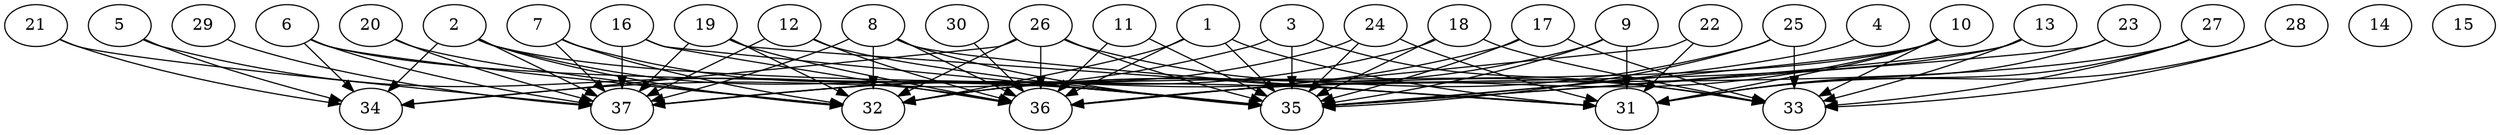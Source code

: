 // DAG (tier=3-complex, mode=compute, n=37, ccr=0.498, fat=0.857, density=0.668, regular=0.231, jump=0.228, mindata=1048576, maxdata=16777216)
// DAG automatically generated by daggen at Sun Aug 24 16:33:34 2025
// /home/ermia/Project/Environments/daggen/bin/daggen --dot --ccr 0.498 --fat 0.857 --regular 0.231 --density 0.668 --jump 0.228 --mindata 1048576 --maxdata 16777216 -n 37 
digraph G {
  1 [size="1709596856266881236992", alpha="0.00", expect_size="854798428133440618496"]
  1 -> 31 [size ="1143806237868032"]
  1 -> 32 [size ="1143806237868032"]
  1 -> 35 [size ="1143806237868032"]
  1 -> 36 [size ="1143806237868032"]
  2 [size="1327076136544395008", alpha="0.07", expect_size="663538068272197504"]
  2 -> 31 [size ="704466038816768"]
  2 -> 32 [size ="704466038816768"]
  2 -> 34 [size ="704466038816768"]
  2 -> 35 [size ="704466038816768"]
  2 -> 37 [size ="704466038816768"]
  3 [size="11386805860464312", alpha="0.11", expect_size="5693402930232156"]
  3 -> 33 [size ="919742424547328"]
  3 -> 34 [size ="919742424547328"]
  3 -> 35 [size ="919742424547328"]
  4 [size="69152843711294752", alpha="0.15", expect_size="34576421855647376"]
  4 -> 35 [size ="30378580508672"]
  5 [size="226520503128684494848", alpha="0.17", expect_size="113260251564342247424"]
  5 -> 34 [size ="297277243523072"]
  5 -> 36 [size ="297277243523072"]
  6 [size="673238508298668343296", alpha="0.07", expect_size="336619254149334171648"]
  6 -> 32 [size ="614519902568448"]
  6 -> 34 [size ="614519902568448"]
  6 -> 35 [size ="614519902568448"]
  6 -> 37 [size ="614519902568448"]
  7 [size="23149893517570248", alpha="0.01", expect_size="11574946758785124"]
  7 -> 32 [size ="2163350540648448"]
  7 -> 35 [size ="2163350540648448"]
  7 -> 37 [size ="2163350540648448"]
  8 [size="670564695266116480", alpha="0.05", expect_size="335282347633058240"]
  8 -> 31 [size ="803341722451968"]
  8 -> 32 [size ="803341722451968"]
  8 -> 35 [size ="803341722451968"]
  8 -> 36 [size ="803341722451968"]
  8 -> 37 [size ="803341722451968"]
  9 [size="96458921193635120", alpha="0.14", expect_size="48229460596817560"]
  9 -> 31 [size ="132411903967232"]
  9 -> 32 [size ="132411903967232"]
  9 -> 35 [size ="132411903967232"]
  10 [size="21379261043543240", alpha="0.07", expect_size="10689630521771620"]
  10 -> 31 [size ="1277173293907968"]
  10 -> 32 [size ="1277173293907968"]
  10 -> 33 [size ="1277173293907968"]
  10 -> 35 [size ="1277173293907968"]
  10 -> 36 [size ="1277173293907968"]
  11 [size="277448962514016960", alpha="0.06", expect_size="138724481257008480"]
  11 -> 35 [size ="179204859625472"]
  11 -> 36 [size ="179204859625472"]
  12 [size="599489340709837568", alpha="0.13", expect_size="299744670354918784"]
  12 -> 35 [size ="281414847168512"]
  12 -> 36 [size ="281414847168512"]
  12 -> 37 [size ="281414847168512"]
  13 [size="615595438080359040", alpha="0.17", expect_size="307797719040179520"]
  13 -> 33 [size ="366737727946752"]
  13 -> 35 [size ="366737727946752"]
  13 -> 36 [size ="366737727946752"]
  14 [size="1102338791579139964928", alpha="0.11", expect_size="551169395789569982464"]
  15 [size="4101595583539610", alpha="0.15", expect_size="2050797791769805"]
  16 [size="4204707588689109504", alpha="0.20", expect_size="2102353794344554752"]
  16 -> 35 [size ="1437591664590848"]
  16 -> 36 [size ="1437591664590848"]
  16 -> 37 [size ="1437591664590848"]
  17 [size="64528156634903720", alpha="0.17", expect_size="32264078317451860"]
  17 -> 33 [size ="64225607155712"]
  17 -> 35 [size ="64225607155712"]
  17 -> 37 [size ="64225607155712"]
  18 [size="24610850284441080", alpha="0.13", expect_size="12305425142220540"]
  18 -> 33 [size ="491564249907200"]
  18 -> 35 [size ="491564249907200"]
  18 -> 37 [size ="491564249907200"]
  19 [size="103359271975925055488", alpha="0.11", expect_size="51679635987962527744"]
  19 -> 31 [size ="176193391296512"]
  19 -> 32 [size ="176193391296512"]
  19 -> 36 [size ="176193391296512"]
  19 -> 37 [size ="176193391296512"]
  20 [size="4617892619162993664", alpha="0.04", expect_size="2308946309581496832"]
  20 -> 32 [size ="1543808848232448"]
  20 -> 37 [size ="1543808848232448"]
  21 [size="28072819557314908", alpha="0.02", expect_size="14036409778657454"]
  21 -> 34 [size ="636248075010048"]
  21 -> 37 [size ="636248075010048"]
  22 [size="1282238471271542272", alpha="0.18", expect_size="641119235635771136"]
  22 -> 31 [size ="1326917806456832"]
  22 -> 36 [size ="1326917806456832"]
  23 [size="1685213392198994688", alpha="0.12", expect_size="842606696099497344"]
  23 -> 31 [size ="1592668169699328"]
  23 -> 35 [size ="1592668169699328"]
  24 [size="86988242303101960192", alpha="0.07", expect_size="43494121151550980096"]
  24 -> 31 [size ="157059311992832"]
  24 -> 35 [size ="157059311992832"]
  24 -> 37 [size ="157059311992832"]
  25 [size="45064395359107216", alpha="0.07", expect_size="22532197679553608"]
  25 -> 32 [size ="1844648532246528"]
  25 -> 33 [size ="1844648532246528"]
  25 -> 35 [size ="1844648532246528"]
  26 [size="717580994689055", alpha="0.06", expect_size="358790497344527"]
  26 -> 32 [size ="24471784128512"]
  26 -> 33 [size ="24471784128512"]
  26 -> 34 [size ="24471784128512"]
  26 -> 35 [size ="24471784128512"]
  26 -> 36 [size ="24471784128512"]
  27 [size="688693705173867954176", alpha="0.06", expect_size="344346852586933977088"]
  27 -> 31 [size ="623889096900608"]
  27 -> 33 [size ="623889096900608"]
  27 -> 36 [size ="623889096900608"]
  28 [size="126660070285959456", alpha="0.09", expect_size="63330035142979728"]
  28 -> 31 [size ="1993061085216768"]
  28 -> 33 [size ="1993061085216768"]
  29 [size="36734003904444704", alpha="0.08", expect_size="18367001952222352"]
  29 -> 37 [size ="979897325453312"]
  30 [size="24338511602175024", alpha="0.12", expect_size="12169255801087512"]
  30 -> 36 [size ="1316598602268672"]
  31 [size="1411730736831561984", alpha="0.13", expect_size="705865368415780992"]
  32 [size="926425957575688192000", alpha="0.09", expect_size="463212978787844096000"]
  33 [size="32166769737337892", alpha="0.03", expect_size="16083384868668946"]
  34 [size="891832779145216000000", alpha="0.01", expect_size="445916389572608000000"]
  35 [size="1991275740762204012544", alpha="0.13", expect_size="995637870381102006272"]
  36 [size="86026833682281529344", alpha="0.17", expect_size="43013416841140764672"]
  37 [size="745801701804892544", alpha="0.02", expect_size="372900850902446272"]
}
